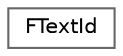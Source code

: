 digraph "Graphical Class Hierarchy"
{
 // INTERACTIVE_SVG=YES
 // LATEX_PDF_SIZE
  bgcolor="transparent";
  edge [fontname=Helvetica,fontsize=10,labelfontname=Helvetica,labelfontsize=10];
  node [fontname=Helvetica,fontsize=10,shape=box,height=0.2,width=0.4];
  rankdir="LR";
  Node0 [id="Node000000",label="FTextId",height=0.2,width=0.4,color="grey40", fillcolor="white", style="filled",URL="$d4/dc6/classFTextId.html",tooltip="Optimized representation of a text identity (a namespace and key pair)."];
}
